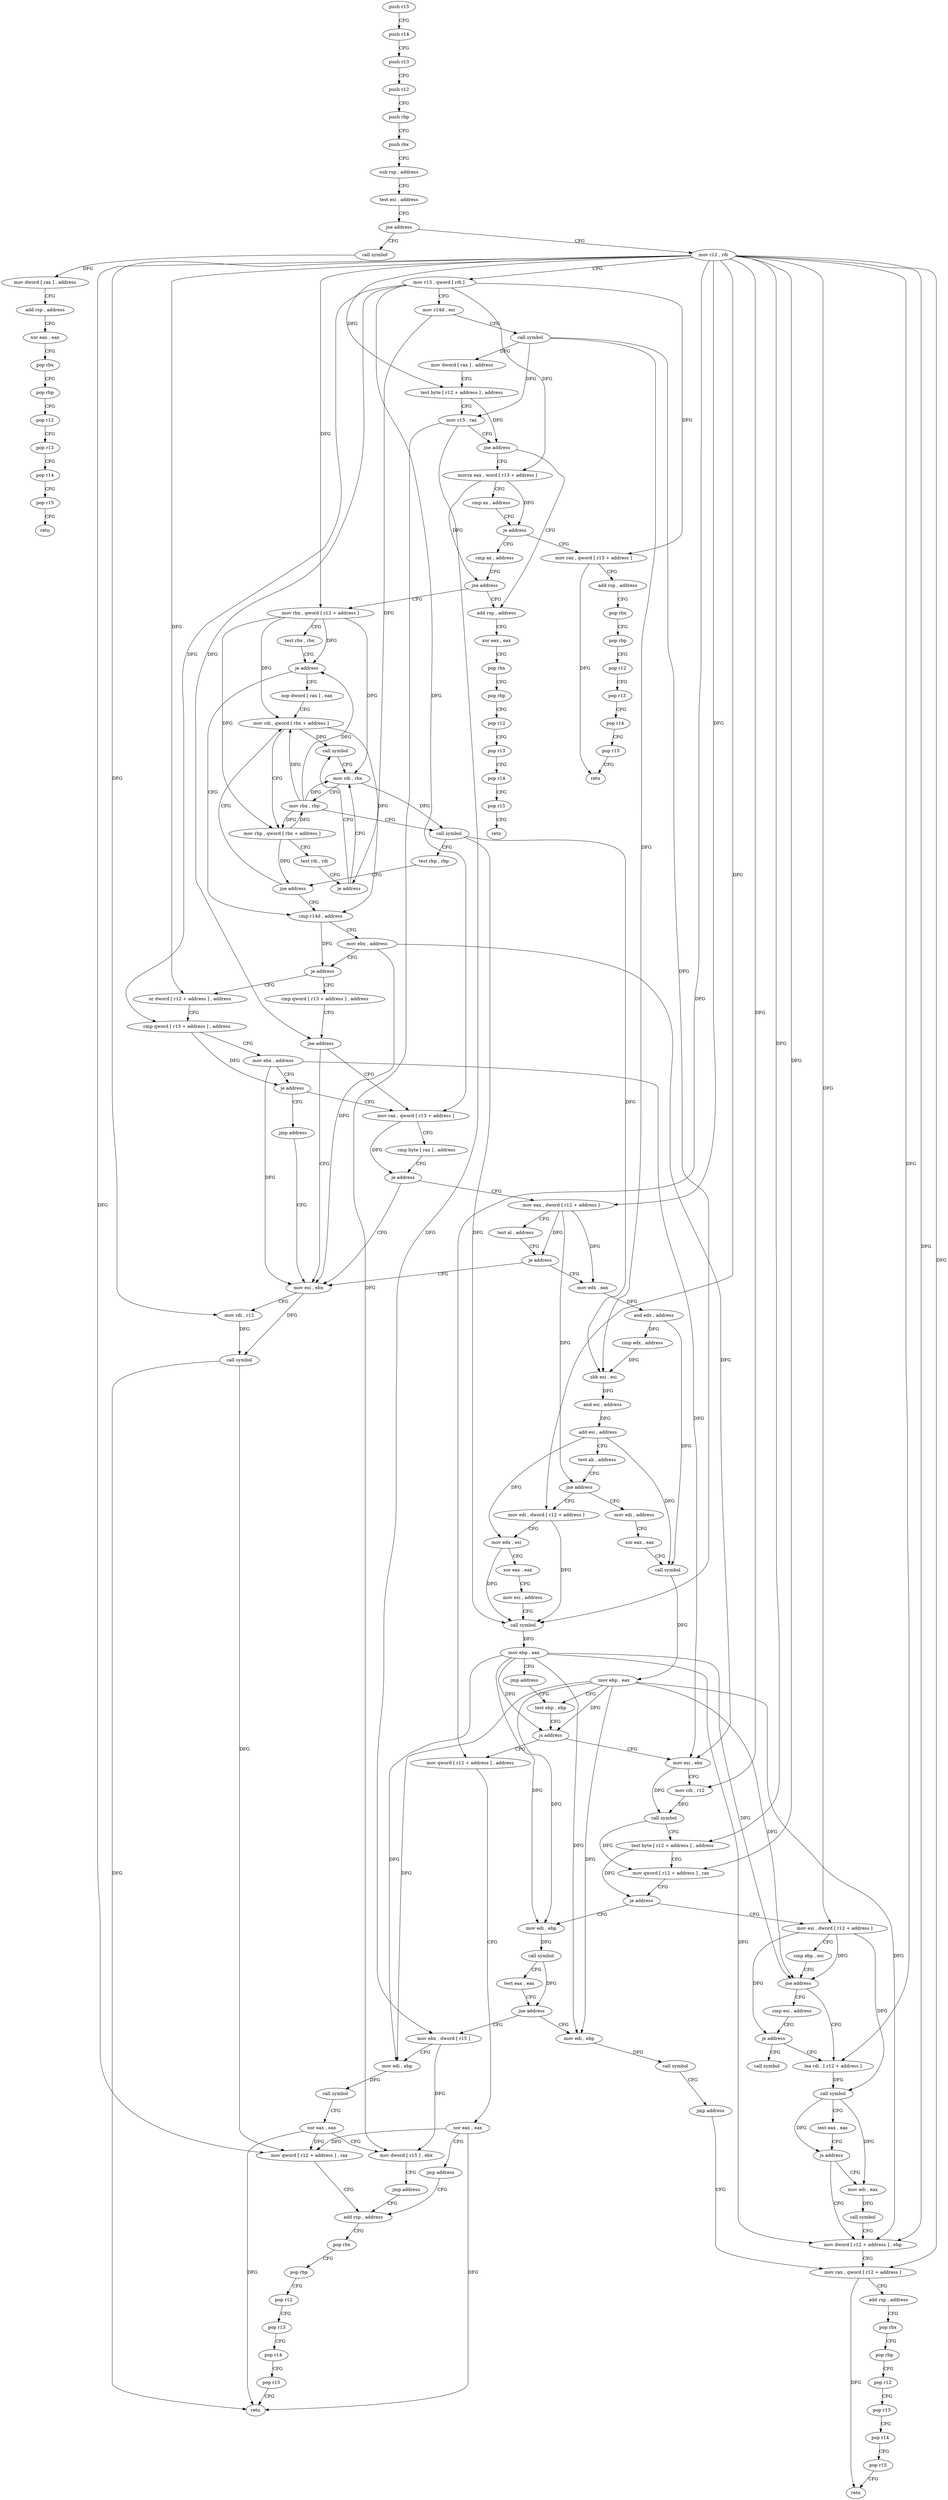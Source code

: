 digraph "func" {
"4306880" [label = "push r15" ]
"4306882" [label = "push r14" ]
"4306884" [label = "push r13" ]
"4306886" [label = "push r12" ]
"4306888" [label = "push rbp" ]
"4306889" [label = "push rbx" ]
"4306890" [label = "sub rsp , address" ]
"4306894" [label = "test esi , address" ]
"4306900" [label = "jne address" ]
"4307304" [label = "call symbol" ]
"4306906" [label = "mov r12 , rdi" ]
"4307309" [label = "mov dword [ rax ] , address" ]
"4307315" [label = "add rsp , address" ]
"4307319" [label = "xor eax , eax" ]
"4307321" [label = "pop rbx" ]
"4307322" [label = "pop rbp" ]
"4307323" [label = "pop r12" ]
"4307325" [label = "pop r13" ]
"4307327" [label = "pop r14" ]
"4307329" [label = "pop r15" ]
"4307331" [label = "retn" ]
"4306909" [label = "mov r13 , qword [ rdi ]" ]
"4306912" [label = "mov r14d , esi" ]
"4306915" [label = "call symbol" ]
"4306920" [label = "mov dword [ rax ] , address" ]
"4306926" [label = "test byte [ r12 + address ] , address" ]
"4306932" [label = "mov r15 , rax" ]
"4306935" [label = "jne address" ]
"4307088" [label = "add rsp , address" ]
"4306941" [label = "movzx eax , word [ r13 + address ]" ]
"4307092" [label = "xor eax , eax" ]
"4307094" [label = "pop rbx" ]
"4307095" [label = "pop rbp" ]
"4307096" [label = "pop r12" ]
"4307098" [label = "pop r13" ]
"4307100" [label = "pop r14" ]
"4307102" [label = "pop r15" ]
"4307104" [label = "retn" ]
"4306946" [label = "cmp ax , address" ]
"4306950" [label = "je address" ]
"4307280" [label = "mov rax , qword [ r13 + address ]" ]
"4306956" [label = "cmp ax , address" ]
"4307284" [label = "add rsp , address" ]
"4307288" [label = "pop rbx" ]
"4307289" [label = "pop rbp" ]
"4307290" [label = "pop r12" ]
"4307292" [label = "pop r13" ]
"4307294" [label = "pop r14" ]
"4307296" [label = "pop r15" ]
"4307298" [label = "retn" ]
"4306960" [label = "jne address" ]
"4306962" [label = "mov rbx , qword [ r12 + address ]" ]
"4306967" [label = "test rbx , rbx" ]
"4306970" [label = "je address" ]
"4307010" [label = "cmp r14d , address" ]
"4306972" [label = "nop dword [ rax ] , eax" ]
"4307017" [label = "mov ebx , address" ]
"4307022" [label = "je address" ]
"4307112" [label = "or dword [ r12 + address ] , address" ]
"4307024" [label = "cmp qword [ r13 + address ] , address" ]
"4306976" [label = "mov rdi , qword [ rbx + address ]" ]
"4307121" [label = "cmp qword [ r13 + address ] , address" ]
"4307126" [label = "mov ebx , address" ]
"4307131" [label = "je address" ]
"4307031" [label = "mov rax , qword [ r13 + address ]" ]
"4307133" [label = "jmp address" ]
"4307029" [label = "jne address" ]
"4307049" [label = "mov esi , ebx" ]
"4306994" [label = "mov rdi , rbx" ]
"4306997" [label = "mov rbx , rbp" ]
"4307000" [label = "call symbol" ]
"4307005" [label = "test rbp , rbp" ]
"4307008" [label = "jne address" ]
"4306989" [label = "call symbol" ]
"4307035" [label = "cmp byte [ rax ] , address" ]
"4307038" [label = "je address" ]
"4307040" [label = "mov eax , dword [ r12 + address ]" ]
"4307051" [label = "mov rdi , r12" ]
"4307054" [label = "call symbol" ]
"4307059" [label = "mov qword [ r12 + address ] , rax" ]
"4307064" [label = "add rsp , address" ]
"4306980" [label = "mov rbp , qword [ rbx + address ]" ]
"4306984" [label = "test rdi , rdi" ]
"4306987" [label = "je address" ]
"4307045" [label = "test al , address" ]
"4307047" [label = "je address" ]
"4307136" [label = "mov edx , eax" ]
"4307138" [label = "and edx , address" ]
"4307141" [label = "cmp edx , address" ]
"4307144" [label = "sbb esi , esi" ]
"4307146" [label = "and esi , address" ]
"4307152" [label = "add esi , address" ]
"4307158" [label = "test ah , address" ]
"4307161" [label = "jne address" ]
"4307360" [label = "mov edi , dword [ r12 + address ]" ]
"4307167" [label = "mov edi , address" ]
"4307365" [label = "mov edx , esi" ]
"4307367" [label = "xor eax , eax" ]
"4307369" [label = "mov esi , address" ]
"4307374" [label = "call symbol" ]
"4307379" [label = "mov ebp , eax" ]
"4307381" [label = "jmp address" ]
"4307181" [label = "test ebp , ebp" ]
"4307172" [label = "xor eax , eax" ]
"4307174" [label = "call symbol" ]
"4307179" [label = "mov ebp , eax" ]
"4307183" [label = "js address" ]
"4307386" [label = "mov qword [ r12 + address ] , address" ]
"4307189" [label = "mov esi , ebx" ]
"4307395" [label = "xor eax , eax" ]
"4307397" [label = "jmp address" ]
"4307191" [label = "mov rdi , r12" ]
"4307194" [label = "call symbol" ]
"4307199" [label = "test byte [ r12 + address ] , address" ]
"4307205" [label = "mov qword [ r12 + address ] , rax" ]
"4307210" [label = "je address" ]
"4307336" [label = "mov edi , ebp" ]
"4307212" [label = "mov esi , dword [ r12 + address ]" ]
"4307068" [label = "pop rbx" ]
"4307069" [label = "pop rbp" ]
"4307070" [label = "pop r12" ]
"4307072" [label = "pop r13" ]
"4307074" [label = "pop r14" ]
"4307076" [label = "pop r15" ]
"4307078" [label = "retn" ]
"4307338" [label = "call symbol" ]
"4307343" [label = "test eax , eax" ]
"4307345" [label = "jne address" ]
"4307402" [label = "mov ebx , dword [ r15 ]" ]
"4307347" [label = "mov edi , ebp" ]
"4307217" [label = "cmp ebp , esi" ]
"4307219" [label = "jne address" ]
"4307232" [label = "lea rdi , [ r12 + address ]" ]
"4307221" [label = "cmp esi , address" ]
"4307405" [label = "mov edi , ebp" ]
"4307407" [label = "call symbol" ]
"4307412" [label = "xor eax , eax" ]
"4307414" [label = "mov dword [ r15 ] , ebx" ]
"4307417" [label = "jmp address" ]
"4307349" [label = "call symbol" ]
"4307354" [label = "jmp address" ]
"4307258" [label = "mov rax , qword [ r12 + address ]" ]
"4307237" [label = "call symbol" ]
"4307242" [label = "test eax , eax" ]
"4307244" [label = "js address" ]
"4307253" [label = "mov dword [ r12 + address ] , ebp" ]
"4307246" [label = "mov edi , eax" ]
"4307224" [label = "je address" ]
"4307226" [label = "call symbol" ]
"4307263" [label = "add rsp , address" ]
"4307267" [label = "pop rbx" ]
"4307268" [label = "pop rbp" ]
"4307269" [label = "pop r12" ]
"4307271" [label = "pop r13" ]
"4307273" [label = "pop r14" ]
"4307275" [label = "pop r15" ]
"4307277" [label = "retn" ]
"4307248" [label = "call symbol" ]
"4306880" -> "4306882" [ label = "CFG" ]
"4306882" -> "4306884" [ label = "CFG" ]
"4306884" -> "4306886" [ label = "CFG" ]
"4306886" -> "4306888" [ label = "CFG" ]
"4306888" -> "4306889" [ label = "CFG" ]
"4306889" -> "4306890" [ label = "CFG" ]
"4306890" -> "4306894" [ label = "CFG" ]
"4306894" -> "4306900" [ label = "CFG" ]
"4306900" -> "4307304" [ label = "CFG" ]
"4306900" -> "4306906" [ label = "CFG" ]
"4307304" -> "4307309" [ label = "DFG" ]
"4306906" -> "4306909" [ label = "CFG" ]
"4306906" -> "4306926" [ label = "DFG" ]
"4306906" -> "4306962" [ label = "DFG" ]
"4306906" -> "4307112" [ label = "DFG" ]
"4306906" -> "4307051" [ label = "DFG" ]
"4306906" -> "4307059" [ label = "DFG" ]
"4306906" -> "4307040" [ label = "DFG" ]
"4306906" -> "4307360" [ label = "DFG" ]
"4306906" -> "4307386" [ label = "DFG" ]
"4306906" -> "4307191" [ label = "DFG" ]
"4306906" -> "4307199" [ label = "DFG" ]
"4306906" -> "4307205" [ label = "DFG" ]
"4306906" -> "4307212" [ label = "DFG" ]
"4306906" -> "4307232" [ label = "DFG" ]
"4306906" -> "4307258" [ label = "DFG" ]
"4306906" -> "4307253" [ label = "DFG" ]
"4307309" -> "4307315" [ label = "CFG" ]
"4307315" -> "4307319" [ label = "CFG" ]
"4307319" -> "4307321" [ label = "CFG" ]
"4307321" -> "4307322" [ label = "CFG" ]
"4307322" -> "4307323" [ label = "CFG" ]
"4307323" -> "4307325" [ label = "CFG" ]
"4307325" -> "4307327" [ label = "CFG" ]
"4307327" -> "4307329" [ label = "CFG" ]
"4307329" -> "4307331" [ label = "CFG" ]
"4306909" -> "4306912" [ label = "CFG" ]
"4306909" -> "4306941" [ label = "DFG" ]
"4306909" -> "4307280" [ label = "DFG" ]
"4306909" -> "4307121" [ label = "DFG" ]
"4306909" -> "4307029" [ label = "DFG" ]
"4306909" -> "4307031" [ label = "DFG" ]
"4306912" -> "4306915" [ label = "CFG" ]
"4306912" -> "4307010" [ label = "DFG" ]
"4306915" -> "4306920" [ label = "DFG" ]
"4306915" -> "4306932" [ label = "DFG" ]
"4306915" -> "4307374" [ label = "DFG" ]
"4306915" -> "4307144" [ label = "DFG" ]
"4306920" -> "4306926" [ label = "CFG" ]
"4306926" -> "4306932" [ label = "CFG" ]
"4306926" -> "4306935" [ label = "DFG" ]
"4306932" -> "4306935" [ label = "CFG" ]
"4306932" -> "4307402" [ label = "DFG" ]
"4306932" -> "4307414" [ label = "DFG" ]
"4306935" -> "4307088" [ label = "CFG" ]
"4306935" -> "4306941" [ label = "CFG" ]
"4307088" -> "4307092" [ label = "CFG" ]
"4306941" -> "4306946" [ label = "CFG" ]
"4306941" -> "4306950" [ label = "DFG" ]
"4306941" -> "4306960" [ label = "DFG" ]
"4307092" -> "4307094" [ label = "CFG" ]
"4307094" -> "4307095" [ label = "CFG" ]
"4307095" -> "4307096" [ label = "CFG" ]
"4307096" -> "4307098" [ label = "CFG" ]
"4307098" -> "4307100" [ label = "CFG" ]
"4307100" -> "4307102" [ label = "CFG" ]
"4307102" -> "4307104" [ label = "CFG" ]
"4306946" -> "4306950" [ label = "CFG" ]
"4306950" -> "4307280" [ label = "CFG" ]
"4306950" -> "4306956" [ label = "CFG" ]
"4307280" -> "4307284" [ label = "CFG" ]
"4307280" -> "4307298" [ label = "DFG" ]
"4306956" -> "4306960" [ label = "CFG" ]
"4307284" -> "4307288" [ label = "CFG" ]
"4307288" -> "4307289" [ label = "CFG" ]
"4307289" -> "4307290" [ label = "CFG" ]
"4307290" -> "4307292" [ label = "CFG" ]
"4307292" -> "4307294" [ label = "CFG" ]
"4307294" -> "4307296" [ label = "CFG" ]
"4307296" -> "4307298" [ label = "CFG" ]
"4306960" -> "4307088" [ label = "CFG" ]
"4306960" -> "4306962" [ label = "CFG" ]
"4306962" -> "4306967" [ label = "CFG" ]
"4306962" -> "4306970" [ label = "DFG" ]
"4306962" -> "4306976" [ label = "DFG" ]
"4306962" -> "4306980" [ label = "DFG" ]
"4306962" -> "4306994" [ label = "DFG" ]
"4306967" -> "4306970" [ label = "CFG" ]
"4306970" -> "4307010" [ label = "CFG" ]
"4306970" -> "4306972" [ label = "CFG" ]
"4307010" -> "4307017" [ label = "CFG" ]
"4307010" -> "4307022" [ label = "DFG" ]
"4306972" -> "4306976" [ label = "CFG" ]
"4307017" -> "4307022" [ label = "CFG" ]
"4307017" -> "4307049" [ label = "DFG" ]
"4307017" -> "4307189" [ label = "DFG" ]
"4307022" -> "4307112" [ label = "CFG" ]
"4307022" -> "4307024" [ label = "CFG" ]
"4307112" -> "4307121" [ label = "CFG" ]
"4307024" -> "4307029" [ label = "CFG" ]
"4306976" -> "4306980" [ label = "CFG" ]
"4306976" -> "4306987" [ label = "DFG" ]
"4306976" -> "4306989" [ label = "DFG" ]
"4307121" -> "4307126" [ label = "CFG" ]
"4307121" -> "4307131" [ label = "DFG" ]
"4307126" -> "4307131" [ label = "CFG" ]
"4307126" -> "4307049" [ label = "DFG" ]
"4307126" -> "4307189" [ label = "DFG" ]
"4307131" -> "4307031" [ label = "CFG" ]
"4307131" -> "4307133" [ label = "CFG" ]
"4307031" -> "4307035" [ label = "CFG" ]
"4307031" -> "4307038" [ label = "DFG" ]
"4307133" -> "4307049" [ label = "CFG" ]
"4307029" -> "4307049" [ label = "CFG" ]
"4307029" -> "4307031" [ label = "CFG" ]
"4307049" -> "4307051" [ label = "CFG" ]
"4307049" -> "4307054" [ label = "DFG" ]
"4306994" -> "4306997" [ label = "CFG" ]
"4306994" -> "4307000" [ label = "DFG" ]
"4306997" -> "4307000" [ label = "CFG" ]
"4306997" -> "4306970" [ label = "DFG" ]
"4306997" -> "4306976" [ label = "DFG" ]
"4306997" -> "4306980" [ label = "DFG" ]
"4306997" -> "4306994" [ label = "DFG" ]
"4307000" -> "4307005" [ label = "CFG" ]
"4307000" -> "4307374" [ label = "DFG" ]
"4307000" -> "4307144" [ label = "DFG" ]
"4307005" -> "4307008" [ label = "CFG" ]
"4307008" -> "4306976" [ label = "CFG" ]
"4307008" -> "4307010" [ label = "CFG" ]
"4306989" -> "4306994" [ label = "CFG" ]
"4307035" -> "4307038" [ label = "CFG" ]
"4307038" -> "4307049" [ label = "CFG" ]
"4307038" -> "4307040" [ label = "CFG" ]
"4307040" -> "4307045" [ label = "CFG" ]
"4307040" -> "4307047" [ label = "DFG" ]
"4307040" -> "4307136" [ label = "DFG" ]
"4307040" -> "4307161" [ label = "DFG" ]
"4307051" -> "4307054" [ label = "DFG" ]
"4307054" -> "4307059" [ label = "DFG" ]
"4307054" -> "4307078" [ label = "DFG" ]
"4307059" -> "4307064" [ label = "CFG" ]
"4307064" -> "4307068" [ label = "CFG" ]
"4306980" -> "4306984" [ label = "CFG" ]
"4306980" -> "4306997" [ label = "DFG" ]
"4306980" -> "4307008" [ label = "DFG" ]
"4306984" -> "4306987" [ label = "CFG" ]
"4306987" -> "4306994" [ label = "CFG" ]
"4306987" -> "4306989" [ label = "CFG" ]
"4307045" -> "4307047" [ label = "CFG" ]
"4307047" -> "4307136" [ label = "CFG" ]
"4307047" -> "4307049" [ label = "CFG" ]
"4307136" -> "4307138" [ label = "DFG" ]
"4307138" -> "4307141" [ label = "DFG" ]
"4307138" -> "4307174" [ label = "DFG" ]
"4307141" -> "4307144" [ label = "DFG" ]
"4307144" -> "4307146" [ label = "DFG" ]
"4307146" -> "4307152" [ label = "DFG" ]
"4307152" -> "4307158" [ label = "CFG" ]
"4307152" -> "4307365" [ label = "DFG" ]
"4307152" -> "4307174" [ label = "DFG" ]
"4307158" -> "4307161" [ label = "CFG" ]
"4307161" -> "4307360" [ label = "CFG" ]
"4307161" -> "4307167" [ label = "CFG" ]
"4307360" -> "4307365" [ label = "CFG" ]
"4307360" -> "4307374" [ label = "DFG" ]
"4307167" -> "4307172" [ label = "CFG" ]
"4307365" -> "4307367" [ label = "CFG" ]
"4307365" -> "4307374" [ label = "DFG" ]
"4307367" -> "4307369" [ label = "CFG" ]
"4307369" -> "4307374" [ label = "CFG" ]
"4307374" -> "4307379" [ label = "DFG" ]
"4307379" -> "4307381" [ label = "CFG" ]
"4307379" -> "4307183" [ label = "DFG" ]
"4307379" -> "4307336" [ label = "DFG" ]
"4307379" -> "4307219" [ label = "DFG" ]
"4307379" -> "4307405" [ label = "DFG" ]
"4307379" -> "4307347" [ label = "DFG" ]
"4307379" -> "4307253" [ label = "DFG" ]
"4307381" -> "4307181" [ label = "CFG" ]
"4307181" -> "4307183" [ label = "CFG" ]
"4307172" -> "4307174" [ label = "CFG" ]
"4307174" -> "4307179" [ label = "DFG" ]
"4307179" -> "4307181" [ label = "CFG" ]
"4307179" -> "4307183" [ label = "DFG" ]
"4307179" -> "4307336" [ label = "DFG" ]
"4307179" -> "4307219" [ label = "DFG" ]
"4307179" -> "4307405" [ label = "DFG" ]
"4307179" -> "4307347" [ label = "DFG" ]
"4307179" -> "4307253" [ label = "DFG" ]
"4307183" -> "4307386" [ label = "CFG" ]
"4307183" -> "4307189" [ label = "CFG" ]
"4307386" -> "4307395" [ label = "CFG" ]
"4307189" -> "4307191" [ label = "CFG" ]
"4307189" -> "4307194" [ label = "DFG" ]
"4307395" -> "4307397" [ label = "CFG" ]
"4307395" -> "4307059" [ label = "DFG" ]
"4307395" -> "4307078" [ label = "DFG" ]
"4307397" -> "4307064" [ label = "CFG" ]
"4307191" -> "4307194" [ label = "DFG" ]
"4307194" -> "4307199" [ label = "CFG" ]
"4307194" -> "4307205" [ label = "DFG" ]
"4307199" -> "4307205" [ label = "CFG" ]
"4307199" -> "4307210" [ label = "DFG" ]
"4307205" -> "4307210" [ label = "CFG" ]
"4307210" -> "4307336" [ label = "CFG" ]
"4307210" -> "4307212" [ label = "CFG" ]
"4307336" -> "4307338" [ label = "DFG" ]
"4307212" -> "4307217" [ label = "CFG" ]
"4307212" -> "4307219" [ label = "DFG" ]
"4307212" -> "4307237" [ label = "DFG" ]
"4307212" -> "4307224" [ label = "DFG" ]
"4307068" -> "4307069" [ label = "CFG" ]
"4307069" -> "4307070" [ label = "CFG" ]
"4307070" -> "4307072" [ label = "CFG" ]
"4307072" -> "4307074" [ label = "CFG" ]
"4307074" -> "4307076" [ label = "CFG" ]
"4307076" -> "4307078" [ label = "CFG" ]
"4307338" -> "4307343" [ label = "CFG" ]
"4307338" -> "4307345" [ label = "DFG" ]
"4307343" -> "4307345" [ label = "CFG" ]
"4307345" -> "4307402" [ label = "CFG" ]
"4307345" -> "4307347" [ label = "CFG" ]
"4307402" -> "4307405" [ label = "CFG" ]
"4307402" -> "4307414" [ label = "DFG" ]
"4307347" -> "4307349" [ label = "DFG" ]
"4307217" -> "4307219" [ label = "CFG" ]
"4307219" -> "4307232" [ label = "CFG" ]
"4307219" -> "4307221" [ label = "CFG" ]
"4307232" -> "4307237" [ label = "DFG" ]
"4307221" -> "4307224" [ label = "CFG" ]
"4307405" -> "4307407" [ label = "DFG" ]
"4307407" -> "4307412" [ label = "CFG" ]
"4307412" -> "4307414" [ label = "CFG" ]
"4307412" -> "4307059" [ label = "DFG" ]
"4307412" -> "4307078" [ label = "DFG" ]
"4307414" -> "4307417" [ label = "CFG" ]
"4307417" -> "4307064" [ label = "CFG" ]
"4307349" -> "4307354" [ label = "CFG" ]
"4307354" -> "4307258" [ label = "CFG" ]
"4307258" -> "4307263" [ label = "CFG" ]
"4307258" -> "4307277" [ label = "DFG" ]
"4307237" -> "4307242" [ label = "CFG" ]
"4307237" -> "4307244" [ label = "DFG" ]
"4307237" -> "4307246" [ label = "DFG" ]
"4307242" -> "4307244" [ label = "CFG" ]
"4307244" -> "4307253" [ label = "CFG" ]
"4307244" -> "4307246" [ label = "CFG" ]
"4307253" -> "4307258" [ label = "CFG" ]
"4307246" -> "4307248" [ label = "DFG" ]
"4307224" -> "4307232" [ label = "CFG" ]
"4307224" -> "4307226" [ label = "CFG" ]
"4307263" -> "4307267" [ label = "CFG" ]
"4307267" -> "4307268" [ label = "CFG" ]
"4307268" -> "4307269" [ label = "CFG" ]
"4307269" -> "4307271" [ label = "CFG" ]
"4307271" -> "4307273" [ label = "CFG" ]
"4307273" -> "4307275" [ label = "CFG" ]
"4307275" -> "4307277" [ label = "CFG" ]
"4307248" -> "4307253" [ label = "CFG" ]
}
